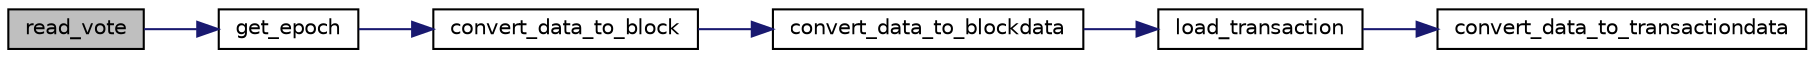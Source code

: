 digraph "read_vote"
{
 // LATEX_PDF_SIZE
  edge [fontname="Helvetica",fontsize="10",labelfontname="Helvetica",labelfontsize="10"];
  node [fontname="Helvetica",fontsize="10",shape=record];
  rankdir="LR";
  Node1 [label="read_vote",height=0.2,width=0.4,color="black", fillcolor="grey75", style="filled", fontcolor="black",tooltip=" "];
  Node1 -> Node2 [color="midnightblue",fontsize="10",style="solid",fontname="Helvetica"];
  Node2 [label="get_epoch",height=0.2,width=0.4,color="black", fillcolor="white", style="filled",URL="$block_8h.html#ae323b374e9ca8c490d4f0b8ff04df0ba",tooltip=" "];
  Node2 -> Node3 [color="midnightblue",fontsize="10",style="solid",fontname="Helvetica"];
  Node3 [label="convert_data_to_block",height=0.2,width=0.4,color="black", fillcolor="white", style="filled",URL="$block_8c.html#ada1355f8610cc450d7c8f662dc6a7aef",tooltip=" "];
  Node3 -> Node4 [color="midnightblue",fontsize="10",style="solid",fontname="Helvetica"];
  Node4 [label="convert_data_to_blockdata",height=0.2,width=0.4,color="black", fillcolor="white", style="filled",URL="$block_8c.html#afcda50ce8deb3b381aeb5b88689f919f",tooltip=" "];
  Node4 -> Node5 [color="midnightblue",fontsize="10",style="solid",fontname="Helvetica"];
  Node5 [label="load_transaction",height=0.2,width=0.4,color="black", fillcolor="white", style="filled",URL="$transaction_8h.html#a4f4e33641ff7466e848182ce420827b6",tooltip=" "];
  Node5 -> Node6 [color="midnightblue",fontsize="10",style="solid",fontname="Helvetica"];
  Node6 [label="convert_data_to_transactiondata",height=0.2,width=0.4,color="black", fillcolor="white", style="filled",URL="$transaction_8c.html#a8649ee7d98b5b34c64efa31e274f2534",tooltip=" "];
}
